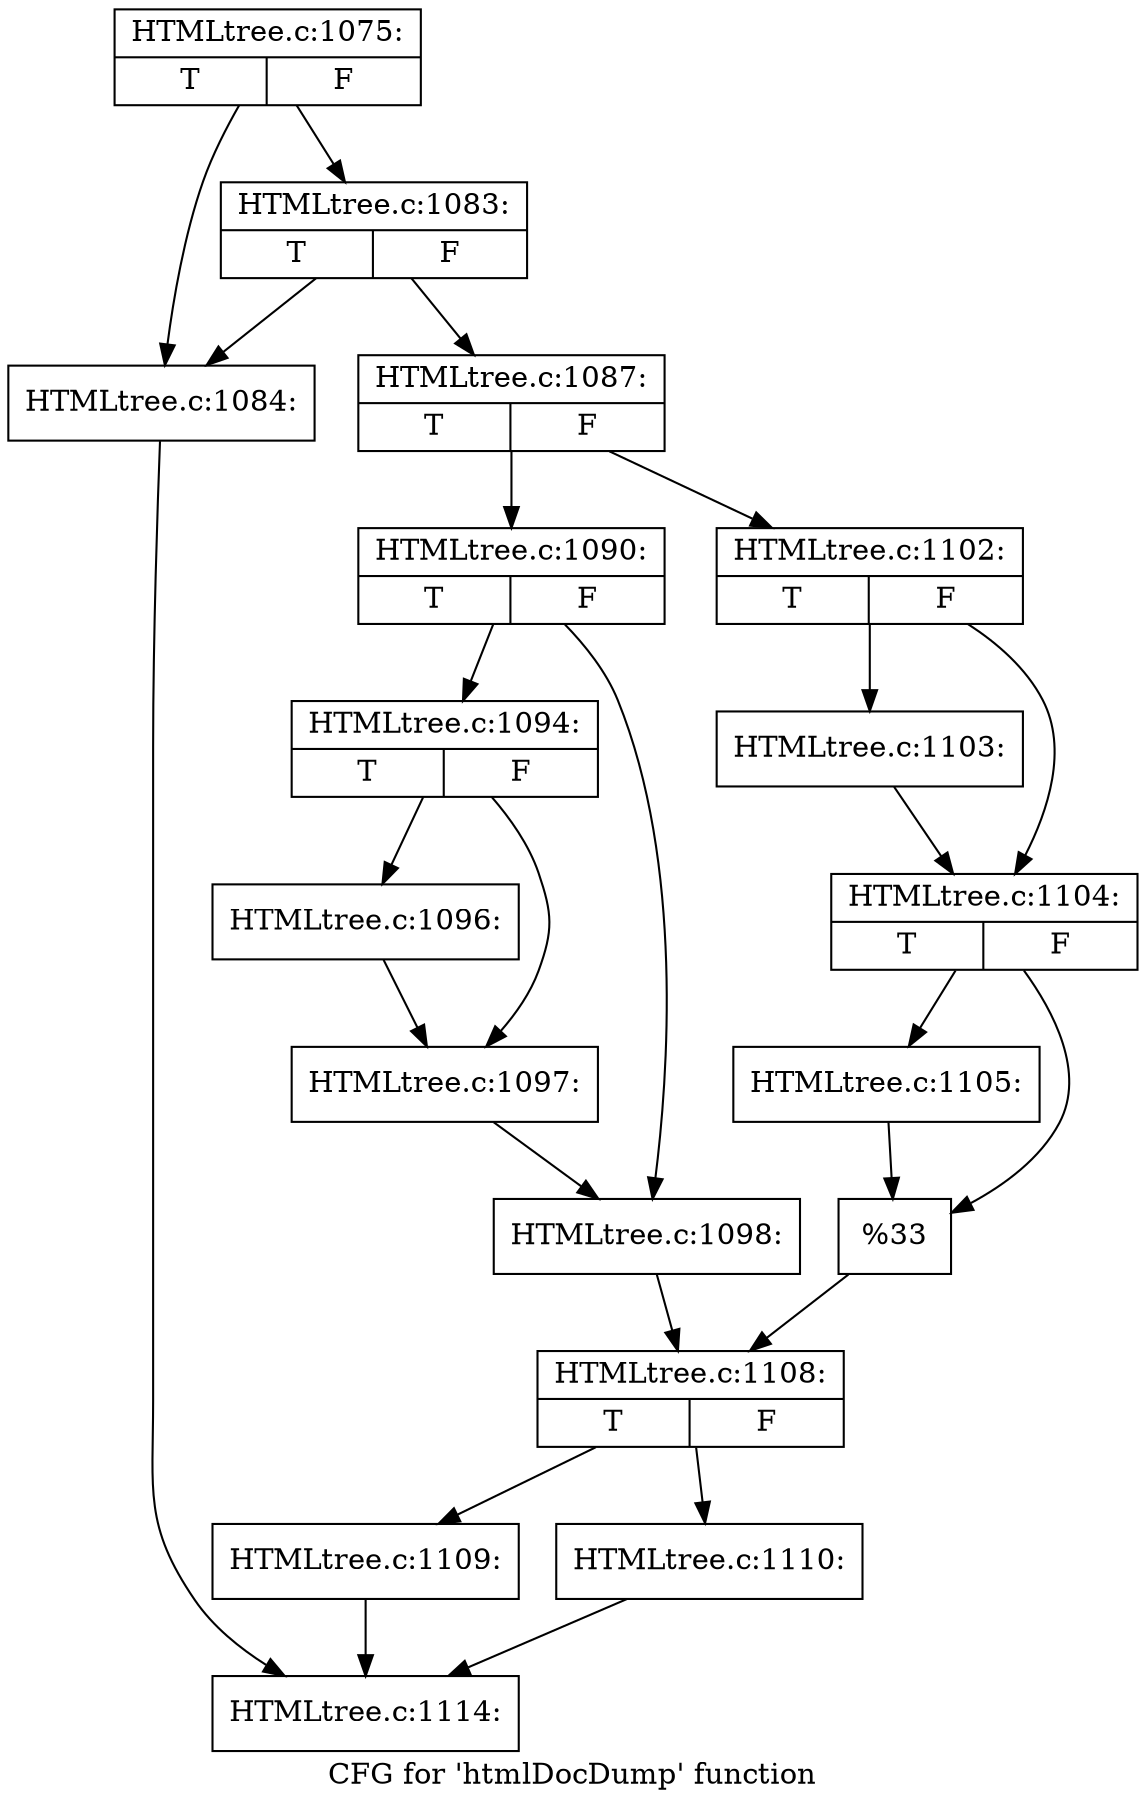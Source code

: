digraph "CFG for 'htmlDocDump' function" {
	label="CFG for 'htmlDocDump' function";

	Node0x560912f7ae30 [shape=record,label="{HTMLtree.c:1075:|{<s0>T|<s1>F}}"];
	Node0x560912f7ae30 -> Node0x560912f7f7b0;
	Node0x560912f7ae30 -> Node0x560912f7f850;
	Node0x560912f7f850 [shape=record,label="{HTMLtree.c:1083:|{<s0>T|<s1>F}}"];
	Node0x560912f7f850 -> Node0x560912f7f7b0;
	Node0x560912f7f850 -> Node0x560912f7f800;
	Node0x560912f7f7b0 [shape=record,label="{HTMLtree.c:1084:}"];
	Node0x560912f7f7b0 -> Node0x560912f7bd90;
	Node0x560912f7f800 [shape=record,label="{HTMLtree.c:1087:|{<s0>T|<s1>F}}"];
	Node0x560912f7f800 -> Node0x560912f802d0;
	Node0x560912f7f800 -> Node0x560912f80370;
	Node0x560912f802d0 [shape=record,label="{HTMLtree.c:1090:|{<s0>T|<s1>F}}"];
	Node0x560912f802d0 -> Node0x560912f80bd0;
	Node0x560912f802d0 -> Node0x560912f80c20;
	Node0x560912f80bd0 [shape=record,label="{HTMLtree.c:1094:|{<s0>T|<s1>F}}"];
	Node0x560912f80bd0 -> Node0x560912f811b0;
	Node0x560912f80bd0 -> Node0x560912f81200;
	Node0x560912f811b0 [shape=record,label="{HTMLtree.c:1096:}"];
	Node0x560912f811b0 -> Node0x560912f81200;
	Node0x560912f81200 [shape=record,label="{HTMLtree.c:1097:}"];
	Node0x560912f81200 -> Node0x560912f80c20;
	Node0x560912f80c20 [shape=record,label="{HTMLtree.c:1098:}"];
	Node0x560912f80c20 -> Node0x560912f80320;
	Node0x560912f80370 [shape=record,label="{HTMLtree.c:1102:|{<s0>T|<s1>F}}"];
	Node0x560912f80370 -> Node0x560912f81980;
	Node0x560912f80370 -> Node0x560912f819d0;
	Node0x560912f81980 [shape=record,label="{HTMLtree.c:1103:}"];
	Node0x560912f81980 -> Node0x560912f819d0;
	Node0x560912f819d0 [shape=record,label="{HTMLtree.c:1104:|{<s0>T|<s1>F}}"];
	Node0x560912f819d0 -> Node0x560912f81f20;
	Node0x560912f819d0 -> Node0x560912f81f70;
	Node0x560912f81f20 [shape=record,label="{HTMLtree.c:1105:}"];
	Node0x560912f81f20 -> Node0x560912f81f70;
	Node0x560912f81f70 [shape=record,label="{%33}"];
	Node0x560912f81f70 -> Node0x560912f80320;
	Node0x560912f80320 [shape=record,label="{HTMLtree.c:1108:|{<s0>T|<s1>F}}"];
	Node0x560912f80320 -> Node0x560912f827e0;
	Node0x560912f80320 -> Node0x560912f82830;
	Node0x560912f827e0 [shape=record,label="{HTMLtree.c:1109:}"];
	Node0x560912f827e0 -> Node0x560912f7bd90;
	Node0x560912f82830 [shape=record,label="{HTMLtree.c:1110:}"];
	Node0x560912f82830 -> Node0x560912f7bd90;
	Node0x560912f7bd90 [shape=record,label="{HTMLtree.c:1114:}"];
}
